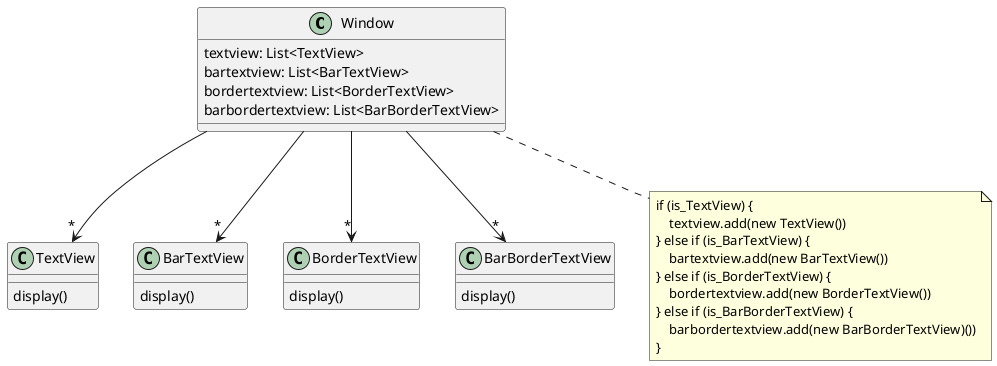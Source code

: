 @startuml

class Window{
    {field} textview: List<TextView>
    {field} bartextview: List<BarTextView>
    {field} bordertextview: List<BorderTextView>
    {field} barbordertextview: List<BarBorderTextView>
}

class TextView {
    {method} display()
}

class BarTextView {
    {method} display()
}

class BorderTextView {
    {method} display()
}

class BarBorderTextView{
    {method} display()
}

note as N1
if (is_TextView) {
    textview.add(new TextView()) 
} else if (is_BarTextView) {
    bartextview.add(new BarTextView())
} else if (is_BorderTextView) {
    bordertextview.add(new BorderTextView())
} else if (is_BarBorderTextView) {
    barbordertextview.add(new BarBorderTextView)())
}
endnote

Window --> "*" TextView
Window --> "*" BarTextView
Window --> "*" BorderTextView
Window --> "*" BarBorderTextView

Window .. N1

@enduml
